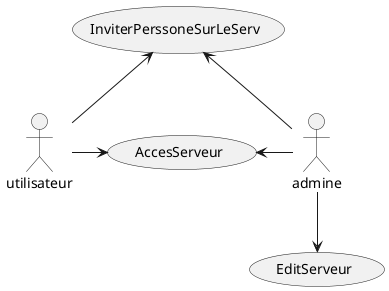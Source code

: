 @startuml

actor utilisateur 
actor admine

utilisateur -up-> (InviterPerssoneSurLeServ)
utilisateur -right-> (AccesServeur)


admine -up-> (InviterPerssoneSurLeServ)
admine -left-> (AccesServeur)
admine -down-> (EditServeur)

@enduml
